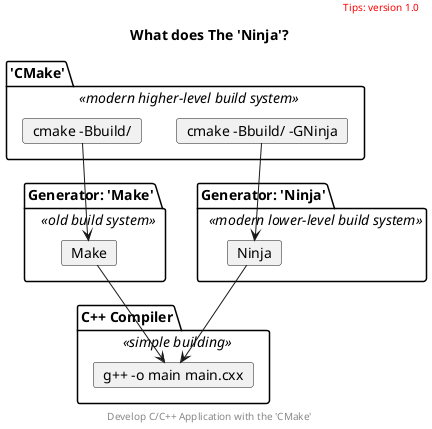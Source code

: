 @startuml
top to bottom direction
package "'CMake'" <<modern higher-level build system>>{
    card "cmake -Bbuild/" as sub1
    card "cmake -Bbuild/ -GNinja" as sub2
}

package "Generator: 'Ninja'" <<modern lower-level build system>> {
    card "Ninja" as leaf2
}

package "Generator: 'Make'" <<old build system>> {
    card "Make" as leaf1
}

sub1 --> leaf1
sub2 --> leaf2

package "C++ Compiler" <<simple building>> {
    card "g++ -o main main.cxx" as cxx
}

leaf1 --> cxx
leaf2 --> cxx

title
    What does The 'Ninja'?
end title

header
<font color=red>Tips: version 1.0</font>
endheader

center footer Develop C/C++ Application with the 'CMake'

@enduml